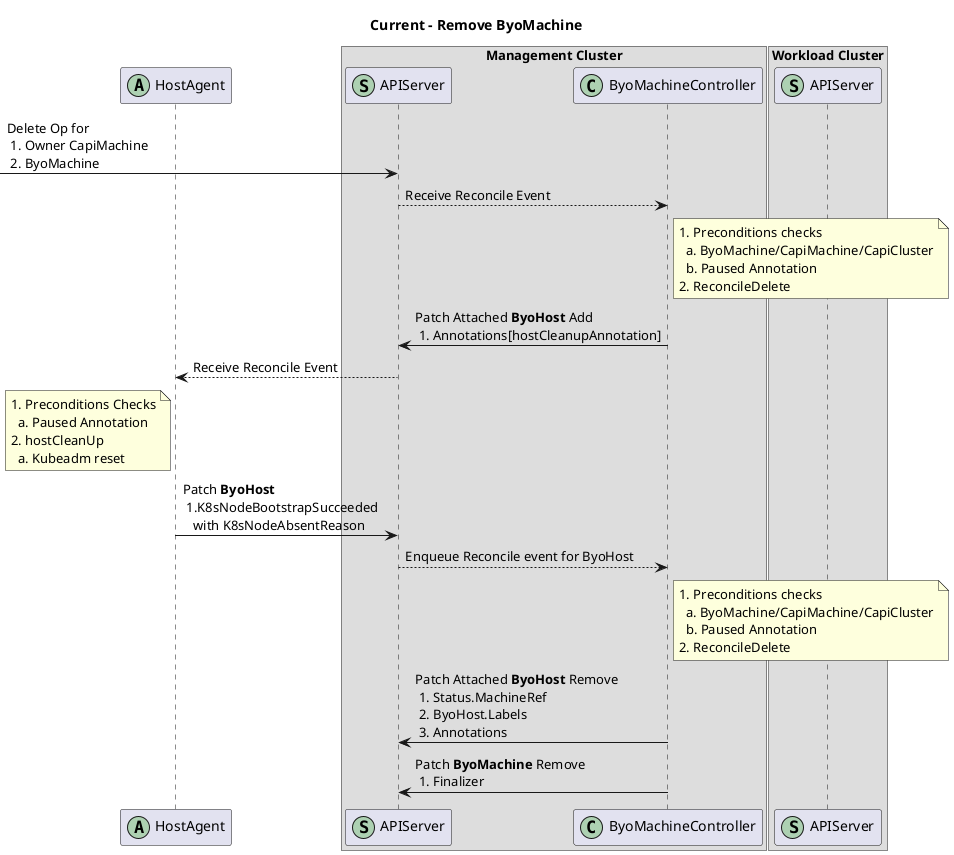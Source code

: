 @startuml del-byomachine
title
Current - Remove ByoMachine
end title


participant HostAgent as hagent <<(A,#ADD1B2)>>
box "Management Cluster"
    participant APIServer as mc <<(S,#ADD1B2) >>
    participant ByoMachineController as bmc <<(C,#ADD1B2)>>
end box

box "Workload Cluster"
    participant APIServer as wc <<(S,#ADD1B2) >>
end box 


->mc: Delete Op for \n 1. Owner CapiMachine \n 2. ByoMachine
mc --> bmc: Receive Reconcile Event
note right of bmc
    1. Preconditions checks
      a. ByoMachine/CapiMachine/CapiCluster
      b. Paused Annotation
    2. ReconcileDelete
end note
bmc -> mc: Patch Attached <b>ByoHost</b> Add \n 1. Annotations[hostCleanupAnnotation]
mc --> hagent: Receive Reconcile Event
note left of hagent
    1. Preconditions Checks
      a. Paused Annotation
    2. hostCleanUp
      a. Kubeadm reset
end note
hagent -> mc: Patch <b>ByoHost</b> \n 1.K8sNodeBootstrapSucceeded \n   with K8sNodeAbsentReason
mc --> bmc: Enqueue Reconcile event for ByoHost
note right of bmc
    1. Preconditions checks
      a. ByoMachine/CapiMachine/CapiCluster
      b. Paused Annotation
    2. ReconcileDelete
end note
bmc -> mc: Patch Attached <b>ByoHost</b> Remove \n 1. Status.MachineRef \n 2. ByoHost.Labels \n 3. Annotations
bmc -> mc: Patch <b>ByoMachine</b> Remove \n 1. Finalizer

@enduml
